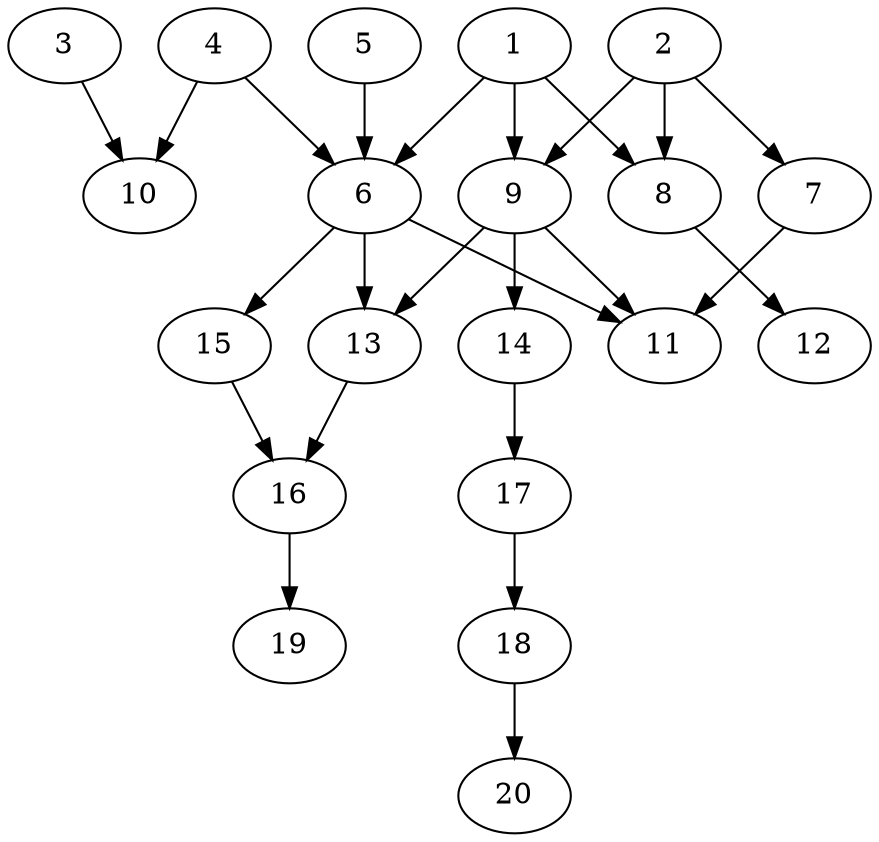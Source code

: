 // DAG automatically generated by daggen at Thu Oct  3 13:58:43 2019
// ./daggen --dot -n 20 --ccr 0.3 --fat 0.5 --regular 0.5 --density 0.6 --mindata 5242880 --maxdata 52428800 
digraph G {
  1 [size="88511147", alpha="0.14", expect_size="26553344"] 
  1 -> 6 [size ="26553344"]
  1 -> 8 [size ="26553344"]
  1 -> 9 [size ="26553344"]
  2 [size="132324693", alpha="0.04", expect_size="39697408"] 
  2 -> 7 [size ="39697408"]
  2 -> 8 [size ="39697408"]
  2 -> 9 [size ="39697408"]
  3 [size="79598933", alpha="0.18", expect_size="23879680"] 
  3 -> 10 [size ="23879680"]
  4 [size="158167040", alpha="0.01", expect_size="47450112"] 
  4 -> 6 [size ="47450112"]
  4 -> 10 [size ="47450112"]
  5 [size="113824427", alpha="0.01", expect_size="34147328"] 
  5 -> 6 [size ="34147328"]
  6 [size="65945600", alpha="0.18", expect_size="19783680"] 
  6 -> 11 [size ="19783680"]
  6 -> 13 [size ="19783680"]
  6 -> 15 [size ="19783680"]
  7 [size="151244800", alpha="0.07", expect_size="45373440"] 
  7 -> 11 [size ="45373440"]
  8 [size="26893653", alpha="0.04", expect_size="8068096"] 
  8 -> 12 [size ="8068096"]
  9 [size="41386667", alpha="0.01", expect_size="12416000"] 
  9 -> 11 [size ="12416000"]
  9 -> 13 [size ="12416000"]
  9 -> 14 [size ="12416000"]
  10 [size="31938560", alpha="0.05", expect_size="9581568"] 
  11 [size="40475307", alpha="0.19", expect_size="12142592"] 
  12 [size="148677973", alpha="0.17", expect_size="44603392"] 
  13 [size="21957973", alpha="0.13", expect_size="6587392"] 
  13 -> 16 [size ="6587392"]
  14 [size="161102507", alpha="0.16", expect_size="48330752"] 
  14 -> 17 [size ="48330752"]
  15 [size="171738453", alpha="0.00", expect_size="51521536"] 
  15 -> 16 [size ="51521536"]
  16 [size="21046613", alpha="0.11", expect_size="6313984"] 
  16 -> 19 [size ="6313984"]
  17 [size="165734400", alpha="0.11", expect_size="49720320"] 
  17 -> 18 [size ="49720320"]
  18 [size="66239147", alpha="0.13", expect_size="19871744"] 
  18 -> 20 [size ="19871744"]
  19 [size="94986240", alpha="0.13", expect_size="28495872"] 
  20 [size="101031253", alpha="0.17", expect_size="30309376"] 
}
